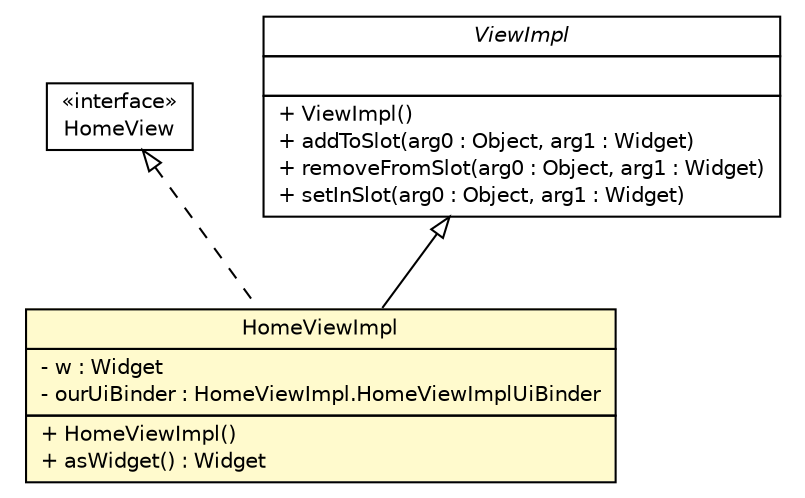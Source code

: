 #!/usr/local/bin/dot
#
# Class diagram 
# Generated by UMLGraph version 5.1 (http://www.umlgraph.org/)
#

digraph G {
	edge [fontname="Helvetica",fontsize=10,labelfontname="Helvetica",labelfontsize=10];
	node [fontname="Helvetica",fontsize=10,shape=plaintext];
	nodesep=0.25;
	ranksep=0.5;
	// br.net.meditec.client.telas.home.HomePresenter.HomeView
	c5591 [label=<<table title="br.net.meditec.client.telas.home.HomePresenter.HomeView" border="0" cellborder="1" cellspacing="0" cellpadding="2" port="p" href="./HomePresenter.HomeView.html">
		<tr><td><table border="0" cellspacing="0" cellpadding="1">
<tr><td align="center" balign="center"> &#171;interface&#187; </td></tr>
<tr><td align="center" balign="center"> HomeView </td></tr>
		</table></td></tr>
		</table>>, fontname="Helvetica", fontcolor="black", fontsize=10.0];
	// br.net.meditec.client.telas.home.HomeViewImpl
	c5592 [label=<<table title="br.net.meditec.client.telas.home.HomeViewImpl" border="0" cellborder="1" cellspacing="0" cellpadding="2" port="p" bgcolor="lemonChiffon" href="./HomeViewImpl.html">
		<tr><td><table border="0" cellspacing="0" cellpadding="1">
<tr><td align="center" balign="center"> HomeViewImpl </td></tr>
		</table></td></tr>
		<tr><td><table border="0" cellspacing="0" cellpadding="1">
<tr><td align="left" balign="left"> - w : Widget </td></tr>
<tr><td align="left" balign="left"> - ourUiBinder : HomeViewImpl.HomeViewImplUiBinder </td></tr>
		</table></td></tr>
		<tr><td><table border="0" cellspacing="0" cellpadding="1">
<tr><td align="left" balign="left"> + HomeViewImpl() </td></tr>
<tr><td align="left" balign="left"> + asWidget() : Widget </td></tr>
		</table></td></tr>
		</table>>, fontname="Helvetica", fontcolor="black", fontsize=10.0];
	//br.net.meditec.client.telas.home.HomeViewImpl extends com.gwtplatform.mvp.client.ViewImpl
	c5615:p -> c5592:p [dir=back,arrowtail=empty];
	//br.net.meditec.client.telas.home.HomeViewImpl implements br.net.meditec.client.telas.home.HomePresenter.HomeView
	c5591:p -> c5592:p [dir=back,arrowtail=empty,style=dashed];
	// com.gwtplatform.mvp.client.ViewImpl
	c5615 [label=<<table title="com.gwtplatform.mvp.client.ViewImpl" border="0" cellborder="1" cellspacing="0" cellpadding="2" port="p" href="http://java.sun.com/j2se/1.4.2/docs/api/com/gwtplatform/mvp/client/ViewImpl.html">
		<tr><td><table border="0" cellspacing="0" cellpadding="1">
<tr><td align="center" balign="center"><font face="Helvetica-Oblique"> ViewImpl </font></td></tr>
		</table></td></tr>
		<tr><td><table border="0" cellspacing="0" cellpadding="1">
<tr><td align="left" balign="left">  </td></tr>
		</table></td></tr>
		<tr><td><table border="0" cellspacing="0" cellpadding="1">
<tr><td align="left" balign="left"> + ViewImpl() </td></tr>
<tr><td align="left" balign="left"> + addToSlot(arg0 : Object, arg1 : Widget) </td></tr>
<tr><td align="left" balign="left"> + removeFromSlot(arg0 : Object, arg1 : Widget) </td></tr>
<tr><td align="left" balign="left"> + setInSlot(arg0 : Object, arg1 : Widget) </td></tr>
		</table></td></tr>
		</table>>, fontname="Helvetica", fontcolor="black", fontsize=10.0];
}

